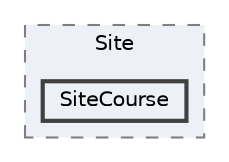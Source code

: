 digraph "app/Jobs/Site/SiteCourse"
{
 // LATEX_PDF_SIZE
  bgcolor="transparent";
  edge [fontname=Helvetica,fontsize=10,labelfontname=Helvetica,labelfontsize=10];
  node [fontname=Helvetica,fontsize=10,shape=box,height=0.2,width=0.4];
  compound=true
  subgraph clusterdir_12ac686dfaddf0dfb717787b09ec09fd {
    graph [ bgcolor="#edf0f7", pencolor="grey50", label="Site", fontname=Helvetica,fontsize=10 style="filled,dashed", URL="dir_12ac686dfaddf0dfb717787b09ec09fd.html",tooltip=""]
  dir_792f8462b3cdc18ecf83ab8a1f078988 [label="SiteCourse", fillcolor="#edf0f7", color="grey25", style="filled,bold", URL="dir_792f8462b3cdc18ecf83ab8a1f078988.html",tooltip=""];
  }
}
